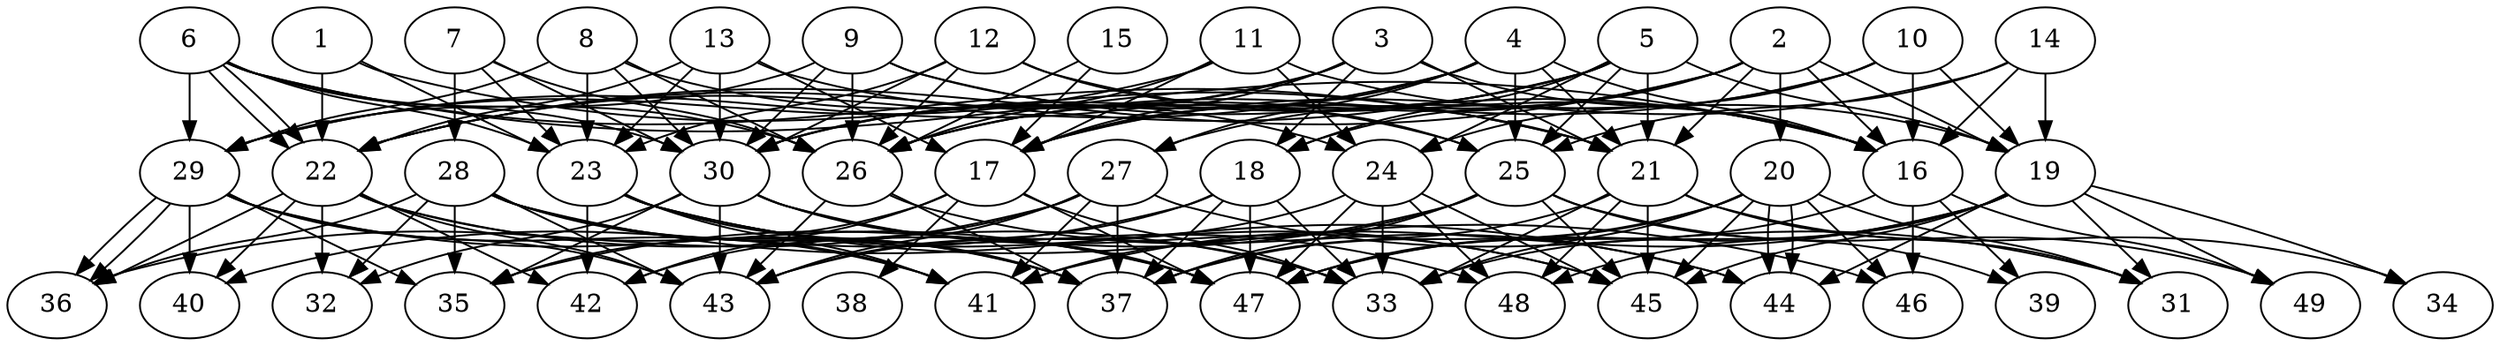 // DAG (tier=3-complex, mode=compute, n=49, ccr=0.489, fat=0.865, density=0.621, regular=0.319, jump=0.253, mindata=1048576, maxdata=16777216)
// DAG automatically generated by daggen at Sun Aug 24 16:33:34 2025
// /home/ermia/Project/Environments/daggen/bin/daggen --dot --ccr 0.489 --fat 0.865 --regular 0.319 --density 0.621 --jump 0.253 --mindata 1048576 --maxdata 16777216 -n 49 
digraph G {
  1 [size="2529545101587024707584", alpha="0.11", expect_size="1264772550793512353792"]
  1 -> 21 [size ="1485199992946688"]
  1 -> 22 [size ="1485199992946688"]
  1 -> 23 [size ="1485199992946688"]
  2 [size="3630329196534198", alpha="0.06", expect_size="1815164598267099"]
  2 -> 16 [size ="72212124008448"]
  2 -> 17 [size ="72212124008448"]
  2 -> 18 [size ="72212124008448"]
  2 -> 19 [size ="72212124008448"]
  2 -> 20 [size ="72212124008448"]
  2 -> 21 [size ="72212124008448"]
  2 -> 22 [size ="72212124008448"]
  2 -> 26 [size ="72212124008448"]
  3 [size="11231718727873462272", alpha="0.10", expect_size="5615859363936731136"]
  3 -> 16 [size ="40122452017152"]
  3 -> 17 [size ="40122452017152"]
  3 -> 18 [size ="40122452017152"]
  3 -> 21 [size ="40122452017152"]
  3 -> 29 [size ="40122452017152"]
  3 -> 30 [size ="40122452017152"]
  4 [size="14318485233522688", alpha="0.07", expect_size="7159242616761344"]
  4 -> 16 [size ="462344639479808"]
  4 -> 17 [size ="462344639479808"]
  4 -> 21 [size ="462344639479808"]
  4 -> 22 [size ="462344639479808"]
  4 -> 25 [size ="462344639479808"]
  4 -> 27 [size ="462344639479808"]
  4 -> 30 [size ="462344639479808"]
  5 [size="53247985455690552", alpha="0.04", expect_size="26623992727845276"]
  5 -> 18 [size ="1085025583890432"]
  5 -> 19 [size ="1085025583890432"]
  5 -> 21 [size ="1085025583890432"]
  5 -> 22 [size ="1085025583890432"]
  5 -> 24 [size ="1085025583890432"]
  5 -> 25 [size ="1085025583890432"]
  5 -> 26 [size ="1085025583890432"]
  5 -> 30 [size ="1085025583890432"]
  6 [size="25064639390362044", alpha="0.15", expect_size="12532319695181022"]
  6 -> 16 [size ="742006141747200"]
  6 -> 21 [size ="742006141747200"]
  6 -> 22 [size ="742006141747200"]
  6 -> 22 [size ="742006141747200"]
  6 -> 23 [size ="742006141747200"]
  6 -> 26 [size ="742006141747200"]
  6 -> 29 [size ="742006141747200"]
  6 -> 30 [size ="742006141747200"]
  7 [size="8836854662489235", alpha="0.00", expect_size="4418427331244617"]
  7 -> 23 [size ="211986239455232"]
  7 -> 26 [size ="211986239455232"]
  7 -> 28 [size ="211986239455232"]
  7 -> 30 [size ="211986239455232"]
  8 [size="1194428007469385472", alpha="0.12", expect_size="597214003734692736"]
  8 -> 23 [size ="1441327807987712"]
  8 -> 24 [size ="1441327807987712"]
  8 -> 26 [size ="1441327807987712"]
  8 -> 29 [size ="1441327807987712"]
  8 -> 30 [size ="1441327807987712"]
  9 [size="83799002601023456", alpha="0.02", expect_size="41899501300511728"]
  9 -> 16 [size ="2193088827097088"]
  9 -> 21 [size ="2193088827097088"]
  9 -> 26 [size ="2193088827097088"]
  9 -> 29 [size ="2193088827097088"]
  9 -> 30 [size ="2193088827097088"]
  10 [size="183064663385178112000", alpha="0.07", expect_size="91532331692589056000"]
  10 -> 16 [size ="257924739891200"]
  10 -> 19 [size ="257924739891200"]
  10 -> 24 [size ="257924739891200"]
  10 -> 26 [size ="257924739891200"]
  10 -> 27 [size ="257924739891200"]
  11 [size="160762012089974784000", alpha="0.14", expect_size="80381006044987392000"]
  11 -> 17 [size ="236526030028800"]
  11 -> 19 [size ="236526030028800"]
  11 -> 24 [size ="236526030028800"]
  11 -> 26 [size ="236526030028800"]
  11 -> 29 [size ="236526030028800"]
  12 [size="44588940545312000", alpha="0.10", expect_size="22294470272656000"]
  12 -> 16 [size ="1596137656025088"]
  12 -> 23 [size ="1596137656025088"]
  12 -> 25 [size ="1596137656025088"]
  12 -> 26 [size ="1596137656025088"]
  12 -> 30 [size ="1596137656025088"]
  13 [size="921076122945491", alpha="0.13", expect_size="460538061472745"]
  13 -> 17 [size ="48237884997632"]
  13 -> 22 [size ="48237884997632"]
  13 -> 23 [size ="48237884997632"]
  13 -> 25 [size ="48237884997632"]
  13 -> 30 [size ="48237884997632"]
  14 [size="51237649678947400", alpha="0.18", expect_size="25618824839473700"]
  14 -> 16 [size ="1040649134538752"]
  14 -> 17 [size ="1040649134538752"]
  14 -> 19 [size ="1040649134538752"]
  14 -> 25 [size ="1040649134538752"]
  15 [size="257640193509824659456", alpha="0.02", expect_size="128820096754912329728"]
  15 -> 17 [size ="323915998035968"]
  15 -> 26 [size ="323915998035968"]
  16 [size="28690495966497636", alpha="0.11", expect_size="14345247983248818"]
  16 -> 39 [size ="779711726747648"]
  16 -> 46 [size ="779711726747648"]
  16 -> 47 [size ="779711726747648"]
  16 -> 49 [size ="779711726747648"]
  17 [size="6776505116506718208", alpha="0.07", expect_size="3388252558253359104"]
  17 -> 33 [size ="28647968735232"]
  17 -> 35 [size ="28647968735232"]
  17 -> 38 [size ="28647968735232"]
  17 -> 42 [size ="28647968735232"]
  17 -> 47 [size ="28647968735232"]
  18 [size="16328000471806630", alpha="0.00", expect_size="8164000235903315"]
  18 -> 33 [size ="1287337124298752"]
  18 -> 37 [size ="1287337124298752"]
  18 -> 40 [size ="1287337124298752"]
  18 -> 43 [size ="1287337124298752"]
  18 -> 47 [size ="1287337124298752"]
  19 [size="1198096578440411648", alpha="0.07", expect_size="599048289220205824"]
  19 -> 31 [size ="646517073379328"]
  19 -> 33 [size ="646517073379328"]
  19 -> 34 [size ="646517073379328"]
  19 -> 41 [size ="646517073379328"]
  19 -> 44 [size ="646517073379328"]
  19 -> 45 [size ="646517073379328"]
  19 -> 47 [size ="646517073379328"]
  19 -> 48 [size ="646517073379328"]
  19 -> 49 [size ="646517073379328"]
  20 [size="3844935013389383499776", alpha="0.00", expect_size="1922467506694691749888"]
  20 -> 31 [size ="1963432563703808"]
  20 -> 33 [size ="1963432563703808"]
  20 -> 37 [size ="1963432563703808"]
  20 -> 44 [size ="1963432563703808"]
  20 -> 44 [size ="1963432563703808"]
  20 -> 45 [size ="1963432563703808"]
  20 -> 46 [size ="1963432563703808"]
  20 -> 47 [size ="1963432563703808"]
  21 [size="4452697151905887944704", alpha="0.13", expect_size="2226348575952943972352"]
  21 -> 31 [size ="2165236928872448"]
  21 -> 33 [size ="2165236928872448"]
  21 -> 34 [size ="2165236928872448"]
  21 -> 37 [size ="2165236928872448"]
  21 -> 45 [size ="2165236928872448"]
  21 -> 48 [size ="2165236928872448"]
  22 [size="116513925670373376", alpha="0.12", expect_size="58256962835186688"]
  22 -> 32 [size ="236347889549312"]
  22 -> 33 [size ="236347889549312"]
  22 -> 36 [size ="236347889549312"]
  22 -> 37 [size ="236347889549312"]
  22 -> 40 [size ="236347889549312"]
  22 -> 42 [size ="236347889549312"]
  22 -> 43 [size ="236347889549312"]
  23 [size="521993021427315376128", alpha="0.00", expect_size="260996510713657688064"]
  23 -> 37 [size ="518640529047552"]
  23 -> 41 [size ="518640529047552"]
  23 -> 42 [size ="518640529047552"]
  23 -> 45 [size ="518640529047552"]
  23 -> 46 [size ="518640529047552"]
  23 -> 48 [size ="518640529047552"]
  24 [size="1268016286932140032", alpha="0.01", expect_size="634008143466070016"]
  24 -> 33 [size ="9372163899392"]
  24 -> 43 [size ="9372163899392"]
  24 -> 45 [size ="9372163899392"]
  24 -> 47 [size ="9372163899392"]
  24 -> 48 [size ="9372163899392"]
  25 [size="219880045203545472", alpha="0.01", expect_size="109940022601772736"]
  25 -> 35 [size ="247610644365312"]
  25 -> 37 [size ="247610644365312"]
  25 -> 39 [size ="247610644365312"]
  25 -> 41 [size ="247610644365312"]
  25 -> 45 [size ="247610644365312"]
  25 -> 49 [size ="247610644365312"]
  26 [size="183461121641494347776", alpha="0.16", expect_size="91730560820747173888"]
  26 -> 37 [size ="258296992759808"]
  26 -> 43 [size ="258296992759808"]
  26 -> 44 [size ="258296992759808"]
  27 [size="1722365942303381520384", alpha="0.12", expect_size="861182971151690760192"]
  27 -> 31 [size ="1149494611673088"]
  27 -> 36 [size ="1149494611673088"]
  27 -> 37 [size ="1149494611673088"]
  27 -> 41 [size ="1149494611673088"]
  27 -> 42 [size ="1149494611673088"]
  27 -> 43 [size ="1149494611673088"]
  28 [size="876551021082091454464", alpha="0.10", expect_size="438275510541045727232"]
  28 -> 32 [size ="732725749219328"]
  28 -> 35 [size ="732725749219328"]
  28 -> 36 [size ="732725749219328"]
  28 -> 37 [size ="732725749219328"]
  28 -> 41 [size ="732725749219328"]
  28 -> 43 [size ="732725749219328"]
  28 -> 44 [size ="732725749219328"]
  28 -> 47 [size ="732725749219328"]
  29 [size="785369882504986624000", alpha="0.16", expect_size="392684941252493312000"]
  29 -> 35 [size ="680988036300800"]
  29 -> 36 [size ="680988036300800"]
  29 -> 36 [size ="680988036300800"]
  29 -> 40 [size ="680988036300800"]
  29 -> 41 [size ="680988036300800"]
  29 -> 43 [size ="680988036300800"]
  29 -> 47 [size ="680988036300800"]
  30 [size="16659629120272714", alpha="0.16", expect_size="8329814560136357"]
  30 -> 32 [size ="346394783121408"]
  30 -> 33 [size ="346394783121408"]
  30 -> 35 [size ="346394783121408"]
  30 -> 43 [size ="346394783121408"]
  30 -> 45 [size ="346394783121408"]
  30 -> 47 [size ="346394783121408"]
  31 [size="107258565938400688", alpha="0.04", expect_size="53629282969200344"]
  32 [size="1183300522355021056", alpha="0.18", expect_size="591650261177510528"]
  33 [size="36080632082648216", alpha="0.17", expect_size="18040316041324108"]
  34 [size="4265284237516387840", alpha="0.10", expect_size="2132642118758193920"]
  35 [size="66212124290895624", alpha="0.05", expect_size="33106062145447812"]
  36 [size="70289130626227320", alpha="0.06", expect_size="35144565313113660"]
  37 [size="6168600254720507904", alpha="0.08", expect_size="3084300127360253952"]
  38 [size="1833353223263145216", alpha="0.17", expect_size="916676611631572608"]
  39 [size="1536582938193943330816", alpha="0.06", expect_size="768291469096971665408"]
  40 [size="9700759658054410", alpha="0.19", expect_size="4850379829027205"]
  41 [size="5718122019472521", alpha="0.16", expect_size="2859061009736260"]
  42 [size="1183018794510706", alpha="0.16", expect_size="591509397255353"]
  43 [size="122269723215949463552", alpha="0.00", expect_size="61134861607974731776"]
  44 [size="202255188325554848", alpha="0.04", expect_size="101127594162777424"]
  45 [size="2275962052656313600", alpha="0.10", expect_size="1137981026328156800"]
  46 [size="101074105558545808", alpha="0.12", expect_size="50537052779272904"]
  47 [size="2451096312580524736512", alpha="0.03", expect_size="1225548156290262368256"]
  48 [size="682012224653591296", alpha="0.16", expect_size="341006112326795648"]
  49 [size="203382056831577600", alpha="0.04", expect_size="101691028415788800"]
}